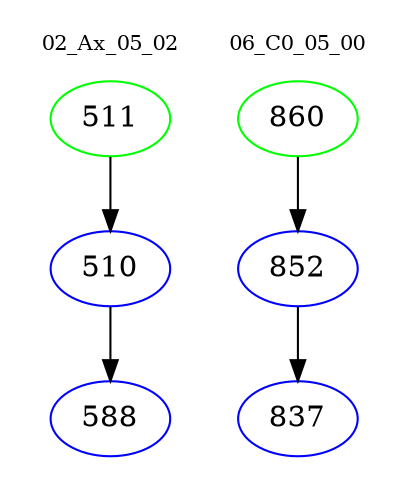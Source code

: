 digraph{
subgraph cluster_0 {
color = white
label = "02_Ax_05_02";
fontsize=10;
T0_511 [label="511", color="green"]
T0_511 -> T0_510 [color="black"]
T0_510 [label="510", color="blue"]
T0_510 -> T0_588 [color="black"]
T0_588 [label="588", color="blue"]
}
subgraph cluster_1 {
color = white
label = "06_C0_05_00";
fontsize=10;
T1_860 [label="860", color="green"]
T1_860 -> T1_852 [color="black"]
T1_852 [label="852", color="blue"]
T1_852 -> T1_837 [color="black"]
T1_837 [label="837", color="blue"]
}
}
